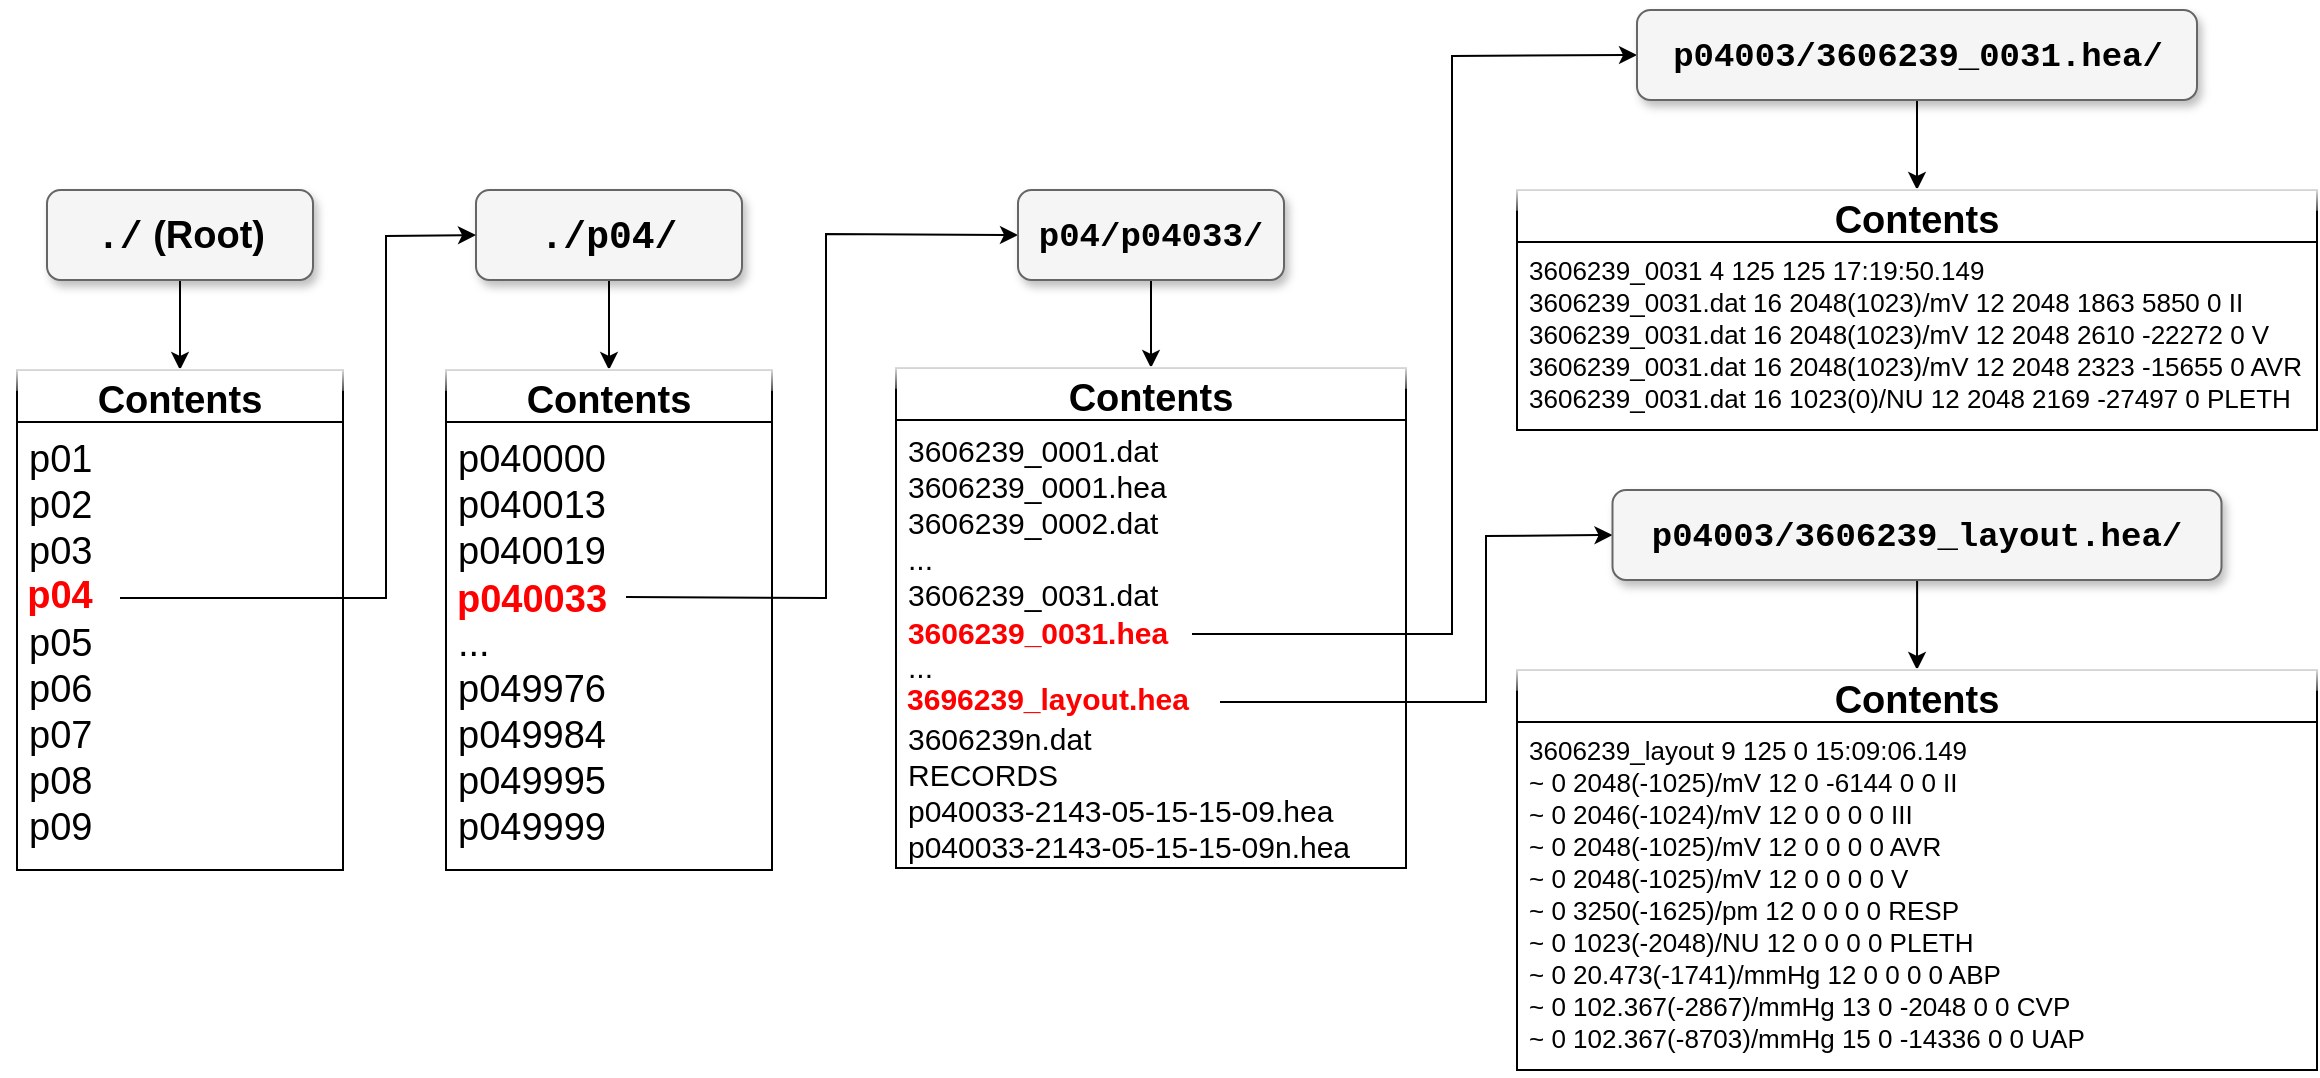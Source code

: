 <mxfile version="18.0.2" type="github">
  <diagram name="Page-1" id="b98fa263-6416-c6ec-5b7d-78bf54ef71d0">
    <mxGraphModel dx="1422" dy="794" grid="1" gridSize="10" guides="1" tooltips="1" connect="1" arrows="1" fold="1" page="1" pageScale="1.5" pageWidth="1169" pageHeight="826" background="none" math="0" shadow="0">
      <root>
        <mxCell id="0" style=";html=1;" />
        <mxCell id="1" style=";html=1;" parent="0" />
        <mxCell id="YeRdr_v14mPwPo_mnSce-40" style="edgeStyle=orthogonalEdgeStyle;rounded=0;orthogonalLoop=1;jettySize=auto;html=1;fontSize=19;" parent="1" source="YeRdr_v14mPwPo_mnSce-3" target="YeRdr_v14mPwPo_mnSce-36" edge="1">
          <mxGeometry relative="1" as="geometry" />
        </mxCell>
        <mxCell id="YeRdr_v14mPwPo_mnSce-3" value="&lt;span style=&quot;font-size: 19px;&quot;&gt;&lt;b&gt;&lt;font face=&quot;Courier New&quot;&gt;./&lt;/font&gt; (Root)&lt;/b&gt;&lt;/span&gt;" style="whiteSpace=wrap;html=1;rounded=1;shadow=1;strokeWidth=1;fontSize=16;align=center;fillColor=#f5f5f5;strokeColor=#666666;" parent="1" vertex="1">
          <mxGeometry x="390.5" y="370" width="133" height="45" as="geometry" />
        </mxCell>
        <mxCell id="YeRdr_v14mPwPo_mnSce-36" value="Contents" style="swimlane;fontStyle=1;childLayout=stackLayout;horizontal=1;startSize=26;horizontalStack=0;resizeParent=1;resizeParentMax=0;resizeLast=0;collapsible=1;marginBottom=0;align=center;fontSize=19;glass=1;" parent="1" vertex="1">
          <mxGeometry x="375.5" y="460" width="163" height="250" as="geometry" />
        </mxCell>
        <mxCell id="bgLuU6IObT5vtLQL4Lgu-6" value="p01&#xa;p02&#xa;p03&#xa;&#xa;p05&#xa;p06&#xa;p07&#xa;p08&#xa;p09" style="text;strokeColor=none;fillColor=none;spacingLeft=4;spacingRight=4;overflow=hidden;rotatable=0;points=[[0,0.5],[1,0.5]];portConstraint=eastwest;fontSize=19;glass=1;" parent="YeRdr_v14mPwPo_mnSce-36" vertex="1">
          <mxGeometry y="26" width="163" height="224" as="geometry" />
        </mxCell>
        <mxCell id="bgLuU6IObT5vtLQL4Lgu-10" style="edgeStyle=orthogonalEdgeStyle;rounded=0;orthogonalLoop=1;jettySize=auto;html=1;fontSize=19;" parent="1" source="bgLuU6IObT5vtLQL4Lgu-11" target="bgLuU6IObT5vtLQL4Lgu-12" edge="1">
          <mxGeometry relative="1" as="geometry" />
        </mxCell>
        <mxCell id="bgLuU6IObT5vtLQL4Lgu-11" value="&lt;span style=&quot;font-size: 19px;&quot;&gt;&lt;b&gt;&lt;font face=&quot;Courier New&quot;&gt;./p04/&lt;/font&gt;&lt;/b&gt;&lt;/span&gt;" style="whiteSpace=wrap;html=1;rounded=1;shadow=1;strokeWidth=1;fontSize=16;align=center;fillColor=#f5f5f5;strokeColor=#666666;" parent="1" vertex="1">
          <mxGeometry x="605" y="370" width="133" height="45" as="geometry" />
        </mxCell>
        <mxCell id="bgLuU6IObT5vtLQL4Lgu-12" value="Contents" style="swimlane;fontStyle=1;childLayout=stackLayout;horizontal=1;startSize=26;horizontalStack=0;resizeParent=1;resizeParentMax=0;resizeLast=0;collapsible=1;marginBottom=0;align=center;fontSize=19;glass=1;" parent="1" vertex="1">
          <mxGeometry x="590" y="460" width="163" height="250" as="geometry" />
        </mxCell>
        <mxCell id="bgLuU6IObT5vtLQL4Lgu-13" value="p040000&#xa;p040013&#xa;p040019&#xa;&#xa;...&#xa;p049976&#xa;p049984&#xa;p049995&#xa;p049999" style="text;strokeColor=none;fillColor=none;spacingLeft=4;spacingRight=4;overflow=hidden;rotatable=0;points=[[0,0.5],[1,0.5]];portConstraint=eastwest;fontSize=19;glass=1;" parent="bgLuU6IObT5vtLQL4Lgu-12" vertex="1">
          <mxGeometry y="26" width="163" height="224" as="geometry" />
        </mxCell>
        <mxCell id="bgLuU6IObT5vtLQL4Lgu-15" value="" style="endArrow=classic;html=1;rounded=0;fontFamily=Courier New;entryX=0;entryY=0.5;entryDx=0;entryDy=0;" parent="1" target="bgLuU6IObT5vtLQL4Lgu-11" edge="1">
          <mxGeometry width="50" height="50" relative="1" as="geometry">
            <mxPoint x="427" y="574" as="sourcePoint" />
            <mxPoint x="570" y="574" as="targetPoint" />
            <Array as="points">
              <mxPoint x="560" y="574" />
              <mxPoint x="560" y="393" />
            </Array>
          </mxGeometry>
        </mxCell>
        <mxCell id="bgLuU6IObT5vtLQL4Lgu-16" value="&lt;font style=&quot;font-size: 19px;&quot; color=&quot;#ff0000&quot; face=&quot;Helvetica&quot;&gt;&lt;b&gt;p04&lt;/b&gt;&lt;/font&gt;" style="text;html=1;strokeColor=none;fillColor=none;align=center;verticalAlign=middle;whiteSpace=wrap;rounded=0;fontFamily=Courier New;" parent="1" vertex="1">
          <mxGeometry x="367" y="558" width="60" height="30" as="geometry" />
        </mxCell>
        <mxCell id="bgLuU6IObT5vtLQL4Lgu-17" value="" style="endArrow=classic;html=1;rounded=0;fontFamily=Courier New;entryX=0;entryY=0.5;entryDx=0;entryDy=0;" parent="1" target="bgLuU6IObT5vtLQL4Lgu-21" edge="1">
          <mxGeometry width="50" height="50" relative="1" as="geometry">
            <mxPoint x="680" y="573.5" as="sourcePoint" />
            <mxPoint x="830" y="392" as="targetPoint" />
            <Array as="points">
              <mxPoint x="780" y="574" />
              <mxPoint x="780" y="392" />
            </Array>
          </mxGeometry>
        </mxCell>
        <mxCell id="bgLuU6IObT5vtLQL4Lgu-20" style="edgeStyle=orthogonalEdgeStyle;rounded=0;orthogonalLoop=1;jettySize=auto;html=1;fontSize=19;" parent="1" source="bgLuU6IObT5vtLQL4Lgu-21" target="bgLuU6IObT5vtLQL4Lgu-22" edge="1">
          <mxGeometry relative="1" as="geometry" />
        </mxCell>
        <mxCell id="bgLuU6IObT5vtLQL4Lgu-21" value="&lt;b style=&quot;&quot;&gt;&lt;font style=&quot;font-size: 17px;&quot; face=&quot;Courier New&quot;&gt;p04/p04033/&lt;/font&gt;&lt;/b&gt;" style="whiteSpace=wrap;html=1;rounded=1;shadow=1;strokeWidth=1;fontSize=16;align=center;fillColor=#f5f5f5;strokeColor=#666666;" parent="1" vertex="1">
          <mxGeometry x="876" y="370" width="133" height="45" as="geometry" />
        </mxCell>
        <mxCell id="bgLuU6IObT5vtLQL4Lgu-22" value="Contents" style="swimlane;fontStyle=1;childLayout=stackLayout;horizontal=1;startSize=26;horizontalStack=0;resizeParent=1;resizeParentMax=0;resizeLast=0;collapsible=1;marginBottom=0;align=center;fontSize=19;glass=1;" parent="1" vertex="1">
          <mxGeometry x="815" y="459" width="255" height="250" as="geometry" />
        </mxCell>
        <mxCell id="bgLuU6IObT5vtLQL4Lgu-23" value="3606239_0001.dat&#xa;3606239_0001.hea&#xa;3606239_0002.dat&#xa;...&#xa;3606239_0031.dat&#xa;&#xa;...&#xa;&#xa;3606239n.dat&#xa;RECORDS&#xa;p040033-2143-05-15-15-09.hea&#xa;p040033-2143-05-15-15-09n.hea" style="text;strokeColor=none;fillColor=none;spacingLeft=4;spacingRight=4;overflow=hidden;rotatable=0;points=[[0,0.5],[1,0.5]];portConstraint=eastwest;fontSize=15;glass=1;" parent="bgLuU6IObT5vtLQL4Lgu-22" vertex="1">
          <mxGeometry y="26" width="255" height="224" as="geometry" />
        </mxCell>
        <mxCell id="bgLuU6IObT5vtLQL4Lgu-24" value="&lt;span style=&quot;font-family: Helvetica; font-size: 19px; text-align: left;&quot;&gt;&lt;b&gt;&lt;font color=&quot;#ff0000&quot;&gt;p040033&lt;/font&gt;&lt;/b&gt;&lt;/span&gt;" style="text;html=1;strokeColor=none;fillColor=none;align=center;verticalAlign=middle;whiteSpace=wrap;rounded=0;fontFamily=Courier New;" parent="1" vertex="1">
          <mxGeometry x="603" y="560" width="60" height="30" as="geometry" />
        </mxCell>
        <mxCell id="bgLuU6IObT5vtLQL4Lgu-30" value="" style="endArrow=classic;html=1;rounded=0;fontFamily=Courier New;entryX=0;entryY=0.5;entryDx=0;entryDy=0;" parent="1" target="bgLuU6IObT5vtLQL4Lgu-32" edge="1">
          <mxGeometry width="50" height="50" relative="1" as="geometry">
            <mxPoint x="963" y="592" as="sourcePoint" />
            <mxPoint x="1188.5" y="384.5" as="targetPoint" />
            <Array as="points">
              <mxPoint x="1093" y="592" />
              <mxPoint x="1093" y="303" />
            </Array>
          </mxGeometry>
        </mxCell>
        <mxCell id="bgLuU6IObT5vtLQL4Lgu-31" style="edgeStyle=orthogonalEdgeStyle;rounded=0;orthogonalLoop=1;jettySize=auto;html=1;fontSize=19;" parent="1" source="bgLuU6IObT5vtLQL4Lgu-32" target="bgLuU6IObT5vtLQL4Lgu-33" edge="1">
          <mxGeometry relative="1" as="geometry" />
        </mxCell>
        <mxCell id="bgLuU6IObT5vtLQL4Lgu-32" value="&lt;font size=&quot;1&quot; style=&quot;&quot; face=&quot;Courier New&quot;&gt;&lt;b style=&quot;font-size: 17px;&quot;&gt;p04003/3606239_0031.hea/&lt;/b&gt;&lt;/font&gt;" style="whiteSpace=wrap;html=1;rounded=1;shadow=1;strokeWidth=1;fontSize=16;align=center;fillColor=#f5f5f5;strokeColor=#666666;" parent="1" vertex="1">
          <mxGeometry x="1185.5" y="280" width="280" height="45" as="geometry" />
        </mxCell>
        <mxCell id="bgLuU6IObT5vtLQL4Lgu-33" value="Contents" style="swimlane;fontStyle=1;childLayout=stackLayout;horizontal=1;startSize=26;horizontalStack=0;resizeParent=1;resizeParentMax=0;resizeLast=0;collapsible=1;marginBottom=0;align=center;fontSize=19;glass=1;" parent="1" vertex="1">
          <mxGeometry x="1125.5" y="370" width="400" height="120" as="geometry" />
        </mxCell>
        <mxCell id="bgLuU6IObT5vtLQL4Lgu-34" value="3606239_0031 4 125 125 17:19:50.149&#xa;3606239_0031.dat 16 2048(1023)/mV 12 2048 1863 5850 0 II&#xa;3606239_0031.dat 16 2048(1023)/mV 12 2048 2610 -22272 0 V&#xa;3606239_0031.dat 16 2048(1023)/mV 12 2048 2323 -15655 0 AVR&#xa;3606239_0031.dat 16 1023(0)/NU 12 2048 2169 -27497 0 PLETH" style="text;strokeColor=none;fillColor=none;spacingLeft=4;spacingRight=4;overflow=hidden;rotatable=0;points=[[0,0.5],[1,0.5]];portConstraint=eastwest;fontSize=13;glass=1;fontStyle=0" parent="bgLuU6IObT5vtLQL4Lgu-33" vertex="1">
          <mxGeometry y="26" width="400" height="94" as="geometry" />
        </mxCell>
        <mxCell id="bgLuU6IObT5vtLQL4Lgu-37" value="&lt;span style=&quot;font-family: Helvetica; text-align: left;&quot;&gt;&lt;b style=&quot;&quot;&gt;&lt;font style=&quot;font-size: 15px;&quot; color=&quot;#ff0000&quot;&gt;3606239_0031.hea&lt;/font&gt;&lt;/b&gt;&lt;/span&gt;" style="text;html=1;strokeColor=none;fillColor=none;align=center;verticalAlign=middle;whiteSpace=wrap;rounded=0;fontFamily=Courier New;" parent="1" vertex="1">
          <mxGeometry x="856" y="577" width="60" height="30" as="geometry" />
        </mxCell>
        <mxCell id="bgLuU6IObT5vtLQL4Lgu-39" value="" style="endArrow=classic;html=1;rounded=0;fontFamily=Courier New;entryX=0;entryY=0.5;entryDx=0;entryDy=0;" parent="1" target="bgLuU6IObT5vtLQL4Lgu-42" edge="1">
          <mxGeometry width="50" height="50" relative="1" as="geometry">
            <mxPoint x="977" y="626" as="sourcePoint" />
            <mxPoint x="1180" y="540" as="targetPoint" />
            <Array as="points">
              <mxPoint x="1110" y="626" />
              <mxPoint x="1110" y="543" />
            </Array>
          </mxGeometry>
        </mxCell>
        <mxCell id="bgLuU6IObT5vtLQL4Lgu-40" value="&lt;span style=&quot;font-family: Helvetica; text-align: left;&quot;&gt;&lt;b style=&quot;&quot;&gt;&lt;font style=&quot;font-size: 15px;&quot; color=&quot;#ff0000&quot;&gt;3696239_layout.hea&lt;/font&gt;&lt;/b&gt;&lt;/span&gt;" style="text;html=1;strokeColor=none;fillColor=none;align=center;verticalAlign=middle;whiteSpace=wrap;rounded=0;fontFamily=Courier New;" parent="1" vertex="1">
          <mxGeometry x="861" y="610" width="60" height="30" as="geometry" />
        </mxCell>
        <mxCell id="bgLuU6IObT5vtLQL4Lgu-41" style="edgeStyle=orthogonalEdgeStyle;rounded=0;orthogonalLoop=1;jettySize=auto;html=1;fontSize=19;" parent="1" source="bgLuU6IObT5vtLQL4Lgu-42" target="bgLuU6IObT5vtLQL4Lgu-43" edge="1">
          <mxGeometry relative="1" as="geometry" />
        </mxCell>
        <mxCell id="bgLuU6IObT5vtLQL4Lgu-42" value="&lt;font size=&quot;1&quot; style=&quot;&quot; face=&quot;Courier New&quot;&gt;&lt;b style=&quot;font-size: 17px;&quot;&gt;p04003/3606239_layout.hea/&lt;/b&gt;&lt;/font&gt;" style="whiteSpace=wrap;html=1;rounded=1;shadow=1;strokeWidth=1;fontSize=16;align=center;fillColor=#f5f5f5;strokeColor=#666666;" parent="1" vertex="1">
          <mxGeometry x="1173.25" y="520" width="304.5" height="45" as="geometry" />
        </mxCell>
        <mxCell id="bgLuU6IObT5vtLQL4Lgu-43" value="Contents" style="swimlane;fontStyle=1;childLayout=stackLayout;horizontal=1;startSize=26;horizontalStack=0;resizeParent=1;resizeParentMax=0;resizeLast=0;collapsible=1;marginBottom=0;align=center;fontSize=19;glass=1;" parent="1" vertex="1">
          <mxGeometry x="1125.5" y="610" width="400" height="200" as="geometry" />
        </mxCell>
        <mxCell id="bgLuU6IObT5vtLQL4Lgu-44" value="3606239_layout 9 125 0 15:09:06.149&#xa;~ 0 2048(-1025)/mV 12 0 -6144 0 0 II&#xa;~ 0 2046(-1024)/mV 12 0 0 0 0 III&#xa;~ 0 2048(-1025)/mV 12 0 0 0 0 AVR&#xa;~ 0 2048(-1025)/mV 12 0 0 0 0 V&#xa;~ 0 3250(-1625)/pm 12 0 0 0 0 RESP&#xa;~ 0 1023(-2048)/NU 12 0 0 0 0 PLETH&#xa;~ 0 20.473(-1741)/mmHg 12 0 0 0 0 ABP&#xa;~ 0 102.367(-2867)/mmHg 13 0 -2048 0 0 CVP&#xa;~ 0 102.367(-8703)/mmHg 15 0 -14336 0 0 UAP" style="text;strokeColor=none;fillColor=none;spacingLeft=4;spacingRight=4;overflow=hidden;rotatable=0;points=[[0,0.5],[1,0.5]];portConstraint=eastwest;fontSize=13;glass=1;fontStyle=0" parent="bgLuU6IObT5vtLQL4Lgu-43" vertex="1">
          <mxGeometry y="26" width="400" height="174" as="geometry" />
        </mxCell>
      </root>
    </mxGraphModel>
  </diagram>
</mxfile>
